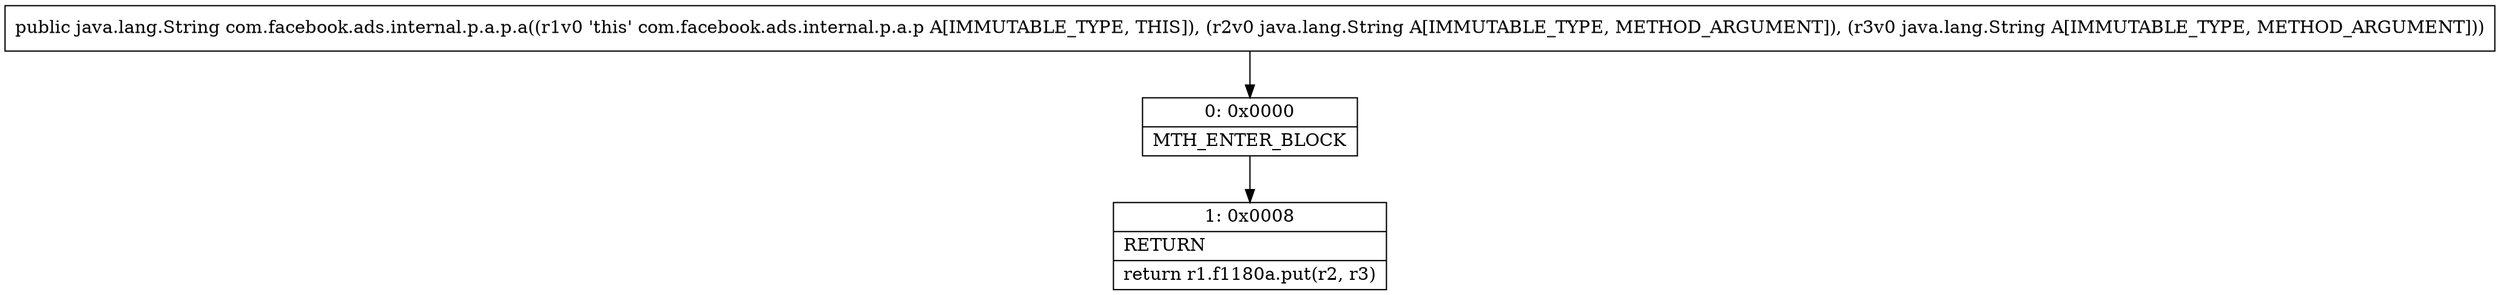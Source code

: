digraph "CFG forcom.facebook.ads.internal.p.a.p.a(Ljava\/lang\/String;Ljava\/lang\/String;)Ljava\/lang\/String;" {
Node_0 [shape=record,label="{0\:\ 0x0000|MTH_ENTER_BLOCK\l}"];
Node_1 [shape=record,label="{1\:\ 0x0008|RETURN\l|return r1.f1180a.put(r2, r3)\l}"];
MethodNode[shape=record,label="{public java.lang.String com.facebook.ads.internal.p.a.p.a((r1v0 'this' com.facebook.ads.internal.p.a.p A[IMMUTABLE_TYPE, THIS]), (r2v0 java.lang.String A[IMMUTABLE_TYPE, METHOD_ARGUMENT]), (r3v0 java.lang.String A[IMMUTABLE_TYPE, METHOD_ARGUMENT])) }"];
MethodNode -> Node_0;
Node_0 -> Node_1;
}

